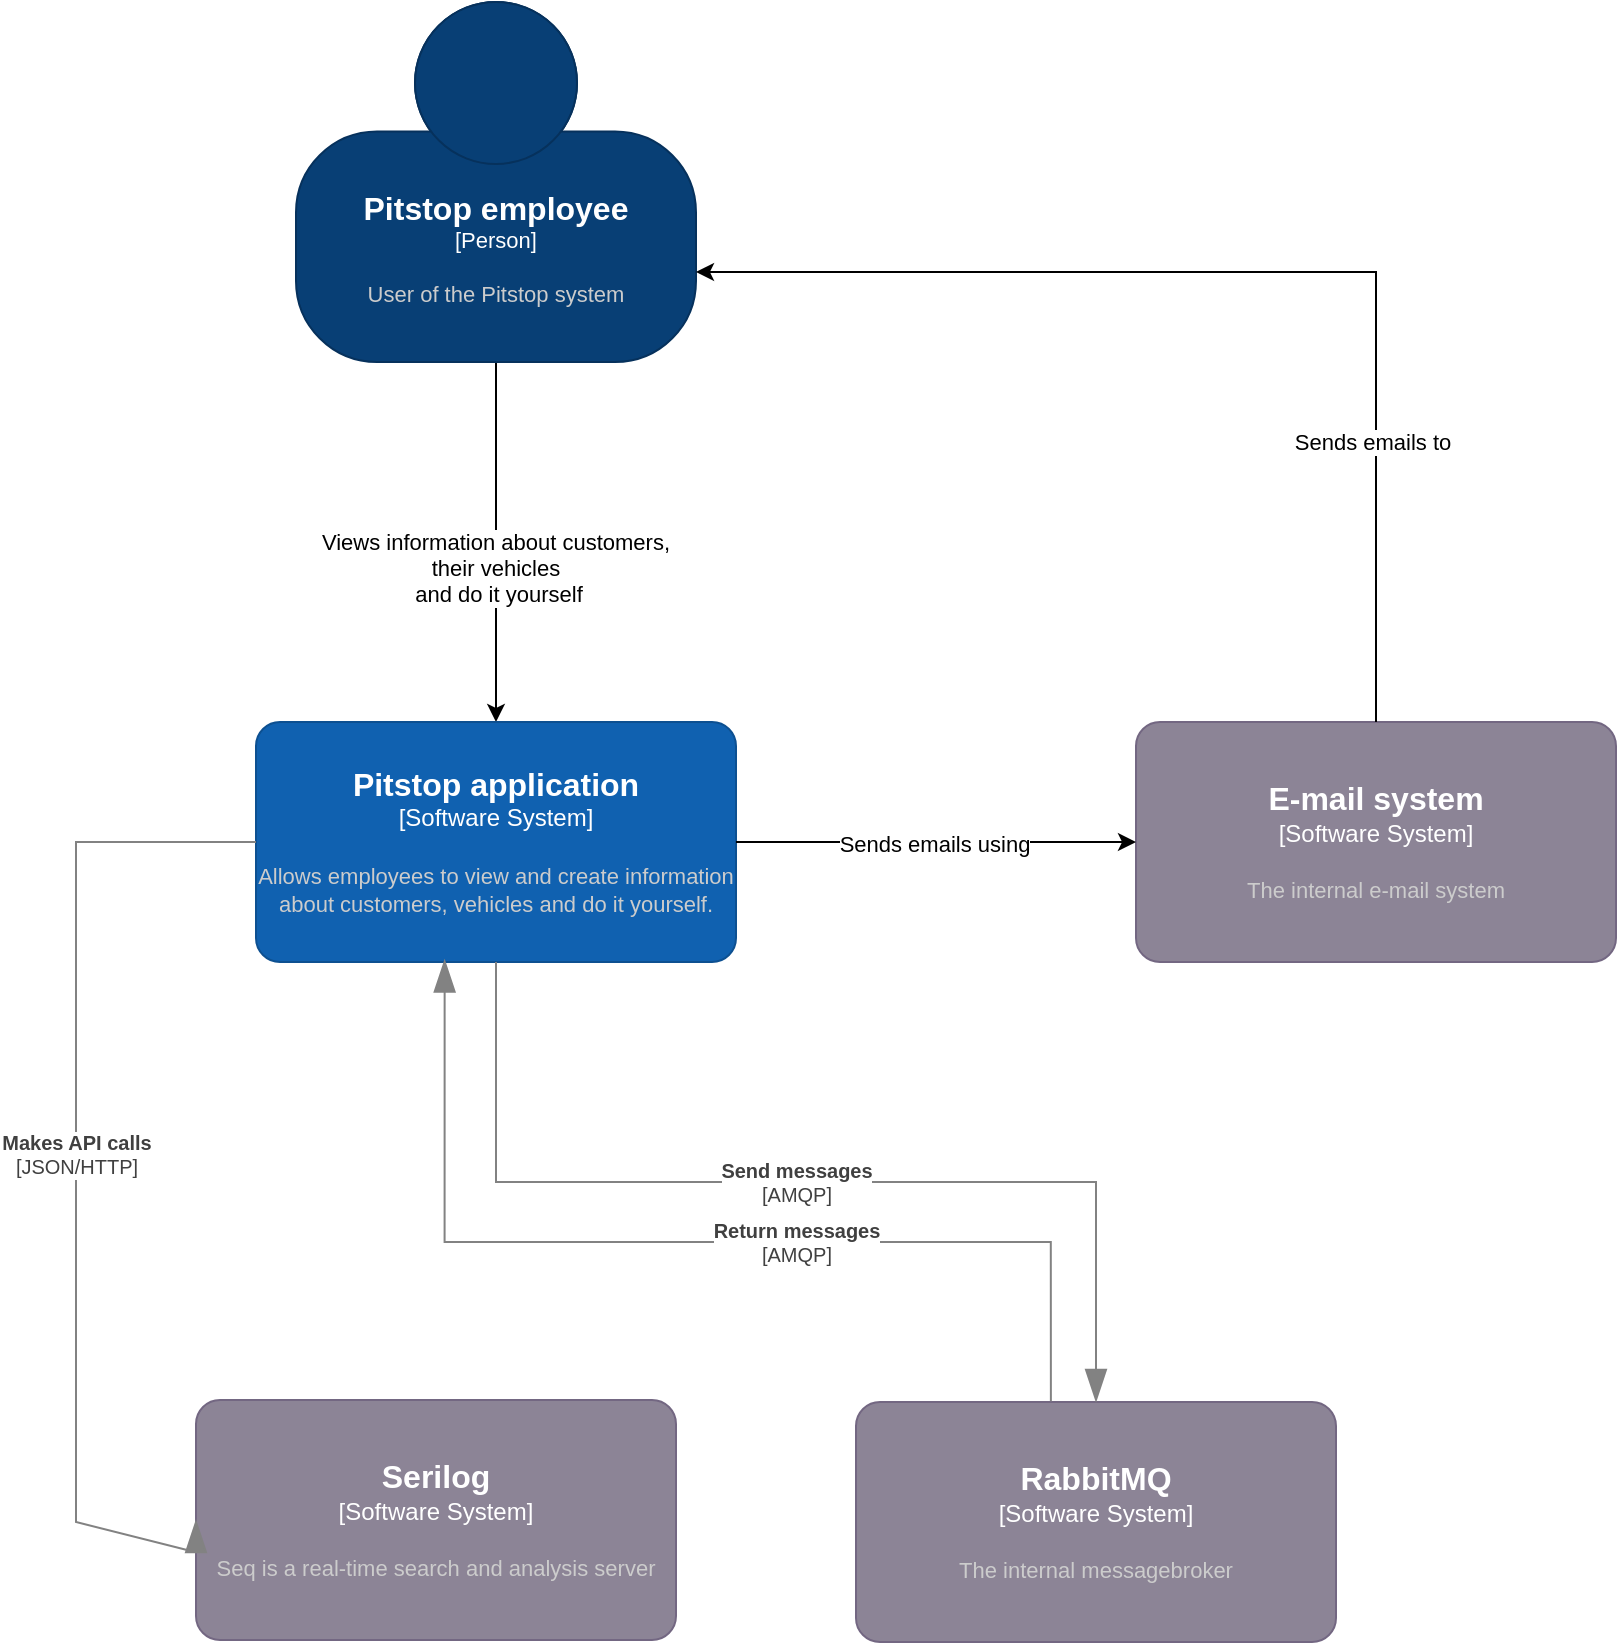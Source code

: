 <mxfile version="24.8.3" pages="2">
  <diagram id="oT2LrIcHEAXsV9y0vOVu" name="C4-system_context">
    <mxGraphModel dx="1389" dy="764" grid="1" gridSize="10" guides="1" tooltips="1" connect="1" arrows="1" fold="1" page="0" pageScale="1" pageWidth="827" pageHeight="1169" math="0" shadow="0">
      <root>
        <mxCell id="0" />
        <mxCell id="1" parent="0" />
        <mxCell id="JSHWIvS_j2vB60NIBxRX-12" style="edgeStyle=orthogonalEdgeStyle;rounded=0;orthogonalLoop=1;jettySize=auto;html=1;exitX=0.5;exitY=1;exitDx=0;exitDy=0;exitPerimeter=0;" parent="1" source="JSHWIvS_j2vB60NIBxRX-1" target="JSHWIvS_j2vB60NIBxRX-3" edge="1">
          <mxGeometry relative="1" as="geometry" />
        </mxCell>
        <mxCell id="JSHWIvS_j2vB60NIBxRX-13" value="Views information about customers,&amp;nbsp;&lt;div&gt;their vehicles&amp;nbsp;&lt;/div&gt;&lt;div&gt;and do it yourself&lt;/div&gt;" style="edgeLabel;html=1;align=center;verticalAlign=middle;resizable=0;points=[];" parent="JSHWIvS_j2vB60NIBxRX-12" vertex="1" connectable="0">
          <mxGeometry x="0.152" y="1" relative="1" as="geometry">
            <mxPoint y="-1" as="offset" />
          </mxGeometry>
        </mxCell>
        <object placeholders="1" c4Name="Pitstop employee" c4Type="Person" c4Description="User of the Pitstop system" label="&lt;font style=&quot;font-size: 16px&quot;&gt;&lt;b&gt;%c4Name%&lt;/b&gt;&lt;/font&gt;&lt;div&gt;[%c4Type%]&lt;/div&gt;&lt;br&gt;&lt;div&gt;&lt;font style=&quot;font-size: 11px&quot;&gt;&lt;font color=&quot;#cccccc&quot;&gt;%c4Description%&lt;/font&gt;&lt;/div&gt;" id="JSHWIvS_j2vB60NIBxRX-1">
          <mxCell style="html=1;fontSize=11;dashed=0;whiteSpace=wrap;fillColor=#083F75;strokeColor=#06315C;fontColor=#ffffff;shape=mxgraph.c4.person2;align=center;metaEdit=1;points=[[0.5,0,0],[1,0.5,0],[1,0.75,0],[0.75,1,0],[0.5,1,0],[0.25,1,0],[0,0.75,0],[0,0.5,0]];resizable=0;" parent="1" vertex="1">
            <mxGeometry x="160" width="200" height="180" as="geometry" />
          </mxCell>
        </object>
        <object placeholders="1" c4Name="E-mail system" c4Type="Software System" c4Description="The internal e-mail system" label="&lt;font style=&quot;font-size: 16px&quot;&gt;&lt;b&gt;%c4Name%&lt;/b&gt;&lt;/font&gt;&lt;div&gt;[%c4Type%]&lt;/div&gt;&lt;br&gt;&lt;div&gt;&lt;font style=&quot;font-size: 11px&quot;&gt;&lt;font color=&quot;#cccccc&quot;&gt;%c4Description%&lt;/font&gt;&lt;/div&gt;" id="JSHWIvS_j2vB60NIBxRX-2">
          <mxCell style="rounded=1;whiteSpace=wrap;html=1;labelBackgroundColor=none;fillColor=#8C8496;fontColor=#ffffff;align=center;arcSize=10;strokeColor=#736782;metaEdit=1;resizable=0;points=[[0.25,0,0],[0.5,0,0],[0.75,0,0],[1,0.25,0],[1,0.5,0],[1,0.75,0],[0.75,1,0],[0.5,1,0],[0.25,1,0],[0,0.75,0],[0,0.5,0],[0,0.25,0]];" parent="1" vertex="1">
            <mxGeometry x="580" y="360" width="240" height="120" as="geometry" />
          </mxCell>
        </object>
        <object placeholders="1" c4Name="Pitstop application" c4Type="Software System" c4Description="Allows employees to view and create  information about customers, vehicles and do it yourself." label="&lt;font style=&quot;font-size: 16px&quot;&gt;&lt;b&gt;%c4Name%&lt;/b&gt;&lt;/font&gt;&lt;div&gt;[%c4Type%]&lt;/div&gt;&lt;br&gt;&lt;div&gt;&lt;font style=&quot;font-size: 11px&quot;&gt;&lt;font color=&quot;#cccccc&quot;&gt;%c4Description%&lt;/font&gt;&lt;/div&gt;" id="JSHWIvS_j2vB60NIBxRX-3">
          <mxCell style="rounded=1;whiteSpace=wrap;html=1;labelBackgroundColor=none;fillColor=#1061B0;fontColor=#ffffff;align=center;arcSize=10;strokeColor=#0D5091;metaEdit=1;resizable=0;points=[[0.25,0,0],[0.5,0,0],[0.75,0,0],[1,0.25,0],[1,0.5,0],[1,0.75,0],[0.75,1,0],[0.5,1,0],[0.25,1,0],[0,0.75,0],[0,0.5,0],[0,0.25,0]];" parent="1" vertex="1">
            <mxGeometry x="140" y="360" width="240" height="120" as="geometry" />
          </mxCell>
        </object>
        <mxCell id="JSHWIvS_j2vB60NIBxRX-14" style="edgeStyle=orthogonalEdgeStyle;rounded=0;orthogonalLoop=1;jettySize=auto;html=1;exitX=0.5;exitY=0;exitDx=0;exitDy=0;exitPerimeter=0;entryX=1;entryY=0.75;entryDx=0;entryDy=0;entryPerimeter=0;" parent="1" source="JSHWIvS_j2vB60NIBxRX-2" target="JSHWIvS_j2vB60NIBxRX-1" edge="1">
          <mxGeometry relative="1" as="geometry" />
        </mxCell>
        <mxCell id="JSHWIvS_j2vB60NIBxRX-15" value="Sends emails to" style="edgeLabel;html=1;align=center;verticalAlign=middle;resizable=0;points=[];" parent="JSHWIvS_j2vB60NIBxRX-14" vertex="1" connectable="0">
          <mxGeometry x="-0.507" y="2" relative="1" as="geometry">
            <mxPoint y="-1" as="offset" />
          </mxGeometry>
        </mxCell>
        <mxCell id="JSHWIvS_j2vB60NIBxRX-16" style="edgeStyle=orthogonalEdgeStyle;rounded=0;orthogonalLoop=1;jettySize=auto;html=1;exitX=1;exitY=0.5;exitDx=0;exitDy=0;exitPerimeter=0;entryX=0;entryY=0.5;entryDx=0;entryDy=0;entryPerimeter=0;" parent="1" source="JSHWIvS_j2vB60NIBxRX-3" target="JSHWIvS_j2vB60NIBxRX-2" edge="1">
          <mxGeometry relative="1" as="geometry" />
        </mxCell>
        <mxCell id="JSHWIvS_j2vB60NIBxRX-17" value="Sends emails using" style="edgeLabel;html=1;align=center;verticalAlign=middle;resizable=0;points=[];" parent="JSHWIvS_j2vB60NIBxRX-16" vertex="1" connectable="0">
          <mxGeometry x="-0.023" y="-1" relative="1" as="geometry">
            <mxPoint x="1" as="offset" />
          </mxGeometry>
        </mxCell>
        <object placeholders="1" c4Name="Serilog" c4Type="Software System" c4Description="Seq is a real-time search and analysis server" label="&lt;font style=&quot;font-size: 16px&quot;&gt;&lt;b&gt;%c4Name%&lt;/b&gt;&lt;/font&gt;&lt;div&gt;[%c4Type%]&lt;/div&gt;&lt;br&gt;&lt;div&gt;&lt;font style=&quot;font-size: 11px&quot;&gt;&lt;font color=&quot;#cccccc&quot;&gt;%c4Description%&lt;/font&gt;&lt;/div&gt;" id="j89jF8CkLu9n8RmpCjbM-1">
          <mxCell style="rounded=1;whiteSpace=wrap;html=1;labelBackgroundColor=none;fillColor=#8C8496;fontColor=#ffffff;align=center;arcSize=10;strokeColor=#736782;metaEdit=1;resizable=0;points=[[0.25,0,0],[0.5,0,0],[0.75,0,0],[1,0.25,0],[1,0.5,0],[1,0.75,0],[0.75,1,0],[0.5,1,0],[0.25,1,0],[0,0.75,0],[0,0.5,0],[0,0.25,0]];" parent="1" vertex="1">
            <mxGeometry x="110" y="699" width="240" height="120" as="geometry" />
          </mxCell>
        </object>
        <object placeholders="1" c4Name="RabbitMQ" c4Type="Software System" c4Description="The internal messagebroker" label="&lt;font style=&quot;font-size: 16px&quot;&gt;&lt;b&gt;%c4Name%&lt;/b&gt;&lt;/font&gt;&lt;div&gt;[%c4Type%]&lt;/div&gt;&lt;br&gt;&lt;div&gt;&lt;font style=&quot;font-size: 11px&quot;&gt;&lt;font color=&quot;#cccccc&quot;&gt;%c4Description%&lt;/font&gt;&lt;/div&gt;" id="j89jF8CkLu9n8RmpCjbM-2">
          <mxCell style="rounded=1;whiteSpace=wrap;html=1;labelBackgroundColor=none;fillColor=#8C8496;fontColor=#ffffff;align=center;arcSize=10;strokeColor=#736782;metaEdit=1;resizable=0;points=[[0.25,0,0],[0.5,0,0],[0.75,0,0],[1,0.25,0],[1,0.5,0],[1,0.75,0],[0.75,1,0],[0.5,1,0],[0.25,1,0],[0,0.75,0],[0,0.5,0],[0,0.25,0]];" parent="1" vertex="1">
            <mxGeometry x="440" y="700" width="240" height="120" as="geometry" />
          </mxCell>
        </object>
        <object placeholders="1" c4Type="Relationship" c4Technology="JSON/HTTP" c4Description="Makes API calls" label="&lt;div style=&quot;text-align: left&quot;&gt;&lt;div style=&quot;text-align: center&quot;&gt;&lt;b&gt;%c4Description%&lt;/b&gt;&lt;/div&gt;&lt;div style=&quot;text-align: center&quot;&gt;[%c4Technology%]&lt;/div&gt;&lt;/div&gt;" id="j89jF8CkLu9n8RmpCjbM-6">
          <mxCell style="endArrow=blockThin;html=1;fontSize=10;fontColor=#404040;strokeWidth=1;endFill=1;strokeColor=#828282;elbow=vertical;metaEdit=1;endSize=14;startSize=14;jumpStyle=arc;jumpSize=16;rounded=0;edgeStyle=orthogonalEdgeStyle;exitX=0;exitY=0.5;exitDx=0;exitDy=0;exitPerimeter=0;entryX=0;entryY=0.5;entryDx=0;entryDy=0;entryPerimeter=0;" parent="1" source="JSHWIvS_j2vB60NIBxRX-3" target="j89jF8CkLu9n8RmpCjbM-1" edge="1">
            <mxGeometry x="-0.001" width="240" relative="1" as="geometry">
              <mxPoint x="300" y="650" as="sourcePoint" />
              <mxPoint x="540" y="650" as="targetPoint" />
              <Array as="points">
                <mxPoint x="50" y="420" />
                <mxPoint x="50" y="760" />
              </Array>
              <mxPoint as="offset" />
            </mxGeometry>
          </mxCell>
        </object>
        <object placeholders="1" c4Type="Relationship" c4Technology="AMQP" c4Description="Send messages" label="&lt;div style=&quot;text-align: left&quot;&gt;&lt;div style=&quot;text-align: center&quot;&gt;&lt;b&gt;%c4Description%&lt;/b&gt;&lt;/div&gt;&lt;div style=&quot;text-align: center&quot;&gt;[%c4Technology%]&lt;/div&gt;&lt;/div&gt;" id="j89jF8CkLu9n8RmpCjbM-7">
          <mxCell style="endArrow=blockThin;html=1;fontSize=10;fontColor=#404040;strokeWidth=1;endFill=1;strokeColor=#828282;elbow=vertical;metaEdit=1;endSize=14;startSize=14;jumpStyle=arc;jumpSize=16;rounded=0;edgeStyle=orthogonalEdgeStyle;exitX=0.5;exitY=1;exitDx=0;exitDy=0;exitPerimeter=0;entryX=0.5;entryY=0;entryDx=0;entryDy=0;entryPerimeter=0;" parent="1" source="JSHWIvS_j2vB60NIBxRX-3" target="j89jF8CkLu9n8RmpCjbM-2" edge="1">
            <mxGeometry width="240" relative="1" as="geometry">
              <mxPoint x="300" y="650" as="sourcePoint" />
              <mxPoint x="540" y="650" as="targetPoint" />
            </mxGeometry>
          </mxCell>
        </object>
        <object placeholders="1" c4Type="Relationship" c4Technology="AMQP" c4Description="Return messages" label="&lt;div style=&quot;text-align: left&quot;&gt;&lt;div style=&quot;text-align: center&quot;&gt;&lt;b&gt;%c4Description%&lt;/b&gt;&lt;/div&gt;&lt;div style=&quot;text-align: center&quot;&gt;[%c4Technology%]&lt;/div&gt;&lt;/div&gt;" id="TIhB5mp5m6mFhSrw3Dma-2">
          <mxCell style="endArrow=blockThin;html=1;fontSize=10;fontColor=#404040;strokeWidth=1;endFill=1;strokeColor=#828282;elbow=vertical;metaEdit=1;endSize=14;startSize=14;jumpStyle=arc;jumpSize=16;rounded=0;edgeStyle=orthogonalEdgeStyle;entryX=0.393;entryY=0.99;entryDx=0;entryDy=0;entryPerimeter=0;exitX=0.406;exitY=-0.003;exitDx=0;exitDy=0;exitPerimeter=0;" parent="1" source="j89jF8CkLu9n8RmpCjbM-2" target="JSHWIvS_j2vB60NIBxRX-3" edge="1">
            <mxGeometry x="-0.21" width="240" relative="1" as="geometry">
              <mxPoint x="410" y="550" as="sourcePoint" />
              <mxPoint x="650" y="550" as="targetPoint" />
              <Array as="points">
                <mxPoint x="537" y="620" />
                <mxPoint x="234" y="620" />
              </Array>
              <mxPoint as="offset" />
            </mxGeometry>
          </mxCell>
        </object>
      </root>
    </mxGraphModel>
  </diagram>
  <diagram id="JoO22Ddq4y6vJtGLvPt9" name="c4-container-diagram">
    <mxGraphModel dx="1500" dy="757" grid="1" gridSize="10" guides="1" tooltips="1" connect="1" arrows="1" fold="1" page="1" pageScale="1" pageWidth="827" pageHeight="1169" math="0" shadow="0">
      <root>
        <mxCell id="0" />
        <mxCell id="1" parent="0" />
        <object placeholders="1" c4Name="Pitstop user" c4Type="Person" c4Description="User of the Pitstop system" label="&lt;font style=&quot;font-size: 16px&quot;&gt;&lt;b&gt;%c4Name%&lt;/b&gt;&lt;/font&gt;&lt;div&gt;[%c4Type%]&lt;/div&gt;&lt;br&gt;&lt;div&gt;&lt;font style=&quot;font-size: 11px&quot;&gt;&lt;font color=&quot;#cccccc&quot;&gt;%c4Description%&lt;/font&gt;&lt;/div&gt;" id="ONGuDhAlDrAza5_wt5Wa-1">
          <mxCell style="html=1;fontSize=11;dashed=0;whiteSpace=wrap;fillColor=#083F75;strokeColor=#06315C;fontColor=#ffffff;shape=mxgraph.c4.person2;align=center;metaEdit=1;points=[[0.5,0,0],[1,0.5,0],[1,0.75,0],[0.75,1,0],[0.5,1,0],[0.25,1,0],[0,0.75,0],[0,0.5,0]];resizable=0;" vertex="1" parent="1">
            <mxGeometry x="260" y="20" width="200" height="180" as="geometry" />
          </mxCell>
        </object>
        <mxCell id="ONGuDhAlDrAza5_wt5Wa-3" value="&lt;p&gt;&lt;font style=&quot;font-size: 18px;&quot;&gt;&lt;b&gt;Webapp&lt;/b&gt;&lt;/font&gt;&lt;/p&gt;&lt;p&gt;&lt;span style=&quot;font-size: 10px;&quot;&gt;[Container: .NET 8 MVC]&lt;/span&gt;&lt;/p&gt;&lt;p&gt;&lt;span style=&quot;font-size: 10px;&quot;&gt;Een applicatie die gebruikt kan worden door klanten en medewerkers van Pitstop.&lt;/span&gt;&lt;/p&gt;" style="rounded=0;whiteSpace=wrap;html=1;fillColor=#dae8fc;strokeColor=#6c8ebf;" vertex="1" parent="1">
          <mxGeometry x="250" y="250" width="210" height="110" as="geometry" />
        </mxCell>
        <mxCell id="ONGuDhAlDrAza5_wt5Wa-5" value="" style="endArrow=block;dashed=1;endFill=0;endSize=12;html=1;rounded=0;entryX=0.524;entryY=0;entryDx=0;entryDy=0;entryPerimeter=0;" edge="1" parent="1" source="ONGuDhAlDrAza5_wt5Wa-1" target="ONGuDhAlDrAza5_wt5Wa-3">
          <mxGeometry width="160" relative="1" as="geometry">
            <mxPoint x="280" y="330" as="sourcePoint" />
            <mxPoint x="440" y="330" as="targetPoint" />
          </mxGeometry>
        </mxCell>
        <mxCell id="ONGuDhAlDrAza5_wt5Wa-6" value="&lt;p style=&quot;font-size: 8px;&quot;&gt;&lt;span style=&quot;font-weight: normal;&quot;&gt;&lt;font style=&quot;font-size: 8px;&quot;&gt;Bezoekt test.groep4.devops.aimsites.nl&lt;br&gt;&lt;/font&gt;&lt;/span&gt;&lt;span style=&quot;font-weight: normal;&quot;&gt;&lt;font style=&quot;font-size: 8px;&quot;&gt;[Uses HTTPS]&lt;/font&gt;&lt;/span&gt;&lt;/p&gt;" style="text;strokeColor=none;fillColor=none;html=1;fontSize=24;fontStyle=1;verticalAlign=middle;align=center;" vertex="1" parent="1">
          <mxGeometry x="400" y="210" width="90" height="40" as="geometry" />
        </mxCell>
        <mxCell id="ONGuDhAlDrAza5_wt5Wa-8" value="&lt;p&gt;&lt;font style=&quot;font-size: 18px;&quot;&gt;&lt;b&gt;DIYManagementAPI&lt;/b&gt;&lt;/font&gt;&lt;/p&gt;&lt;p&gt;&lt;span style=&quot;font-size: 10px; background-color: initial;&quot;&gt;[Container: ASP CORE .NET 8 Web API]&lt;/span&gt;&lt;/p&gt;&lt;p&gt;&lt;span style=&quot;font-size: 10px;&quot;&gt;Applicatie die de Webapp van benodigde data voorziet.&lt;/span&gt;&lt;/p&gt;" style="rounded=0;whiteSpace=wrap;html=1;fillColor=#dae8fc;strokeColor=#6c8ebf;" vertex="1" parent="1">
          <mxGeometry x="250" y="430" width="210" height="110" as="geometry" />
        </mxCell>
        <mxCell id="ONGuDhAlDrAza5_wt5Wa-9" value="" style="endArrow=block;dashed=1;endFill=0;endSize=12;html=1;rounded=0;" edge="1" parent="1" source="ONGuDhAlDrAza5_wt5Wa-3" target="ONGuDhAlDrAza5_wt5Wa-8">
          <mxGeometry width="160" relative="1" as="geometry">
            <mxPoint x="270" y="201" as="sourcePoint" />
            <mxPoint x="440" y="300" as="targetPoint" />
          </mxGeometry>
        </mxCell>
        <mxCell id="ONGuDhAlDrAza5_wt5Wa-10" value="&lt;p style=&quot;font-size: 8px;&quot;&gt;&lt;span style=&quot;font-weight: 400;&quot;&gt;Maakt API aanroep.&lt;/span&gt;&lt;/p&gt;&lt;p style=&quot;font-size: 8px;&quot;&gt;&lt;span style=&quot;font-weight: 400;&quot;&gt;[JSON/HTTPS]&lt;/span&gt;&lt;/p&gt;" style="text;strokeColor=none;fillColor=none;html=1;fontSize=24;fontStyle=1;verticalAlign=middle;align=center;" vertex="1" parent="1">
          <mxGeometry x="360" y="370" width="90" height="40" as="geometry" />
        </mxCell>
        <mxCell id="ONGuDhAlDrAza5_wt5Wa-11" value="&lt;p&gt;&lt;font style=&quot;font-size: 18px;&quot;&gt;&lt;b&gt;Database&lt;/b&gt;&lt;/font&gt;&lt;/p&gt;&lt;p&gt;&lt;span style=&quot;font-size: 10px;&quot;&gt;[Container: SQLServer]&amp;nbsp;&lt;/span&gt;&lt;/p&gt;&lt;p&gt;&lt;span style=&quot;font-size: 10px;&quot;&gt;Slaat gegevens op over de Doe Het Zelf Avonden.&lt;/span&gt;&lt;/p&gt;" style="shape=cylinder3;whiteSpace=wrap;html=1;boundedLbl=1;backgroundOutline=1;size=15;fillColor=#dae8fc;strokeColor=#6c8ebf;" vertex="1" parent="1">
          <mxGeometry x="245" y="600" width="220" height="140" as="geometry" />
        </mxCell>
        <mxCell id="ONGuDhAlDrAza5_wt5Wa-13" value="" style="endArrow=block;dashed=1;endFill=0;endSize=12;html=1;rounded=0;" edge="1" parent="1" source="ONGuDhAlDrAza5_wt5Wa-8" target="ONGuDhAlDrAza5_wt5Wa-11">
          <mxGeometry width="160" relative="1" as="geometry">
            <mxPoint x="160" y="500" as="sourcePoint" />
            <mxPoint x="160" y="570" as="targetPoint" />
          </mxGeometry>
        </mxCell>
        <mxCell id="ONGuDhAlDrAza5_wt5Wa-14" value="&lt;p style=&quot;font-size: 8px;&quot;&gt;&lt;span style=&quot;font-weight: 400;&quot;&gt;Leest van en schrijft naar&lt;/span&gt;&lt;/p&gt;&lt;p style=&quot;font-size: 8px;&quot;&gt;&lt;span style=&quot;font-weight: 400; background-color: initial;&quot;&gt;[SQL/TCP]&lt;/span&gt;&lt;/p&gt;" style="text;strokeColor=none;fillColor=none;html=1;fontSize=24;fontStyle=1;verticalAlign=middle;align=center;" vertex="1" parent="1">
          <mxGeometry x="370" y="545" width="90" height="40" as="geometry" />
        </mxCell>
      </root>
    </mxGraphModel>
  </diagram>
</mxfile>
